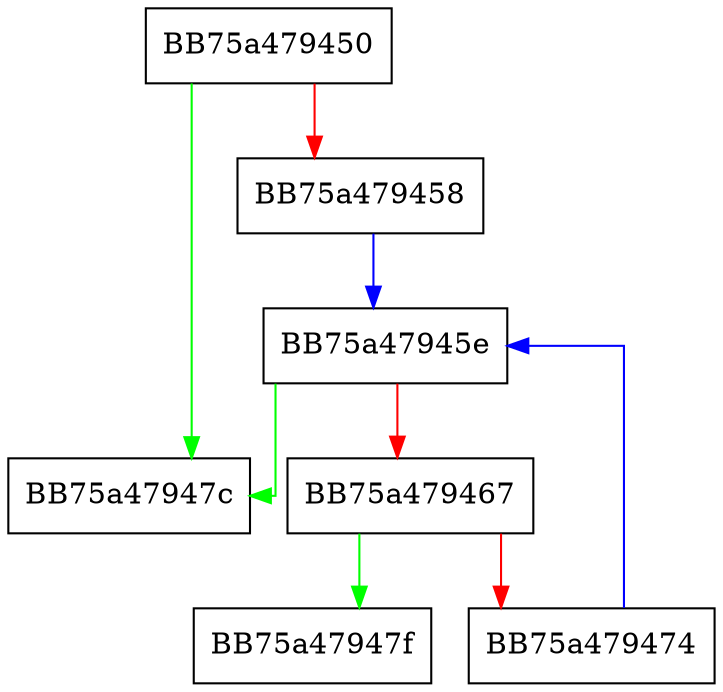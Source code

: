 digraph ensc_ismine {
  node [shape="box"];
  graph [splines=ortho];
  BB75a479450 -> BB75a47947c [color="green"];
  BB75a479450 -> BB75a479458 [color="red"];
  BB75a479458 -> BB75a47945e [color="blue"];
  BB75a47945e -> BB75a47947c [color="green"];
  BB75a47945e -> BB75a479467 [color="red"];
  BB75a479467 -> BB75a47947f [color="green"];
  BB75a479467 -> BB75a479474 [color="red"];
  BB75a479474 -> BB75a47945e [color="blue"];
}